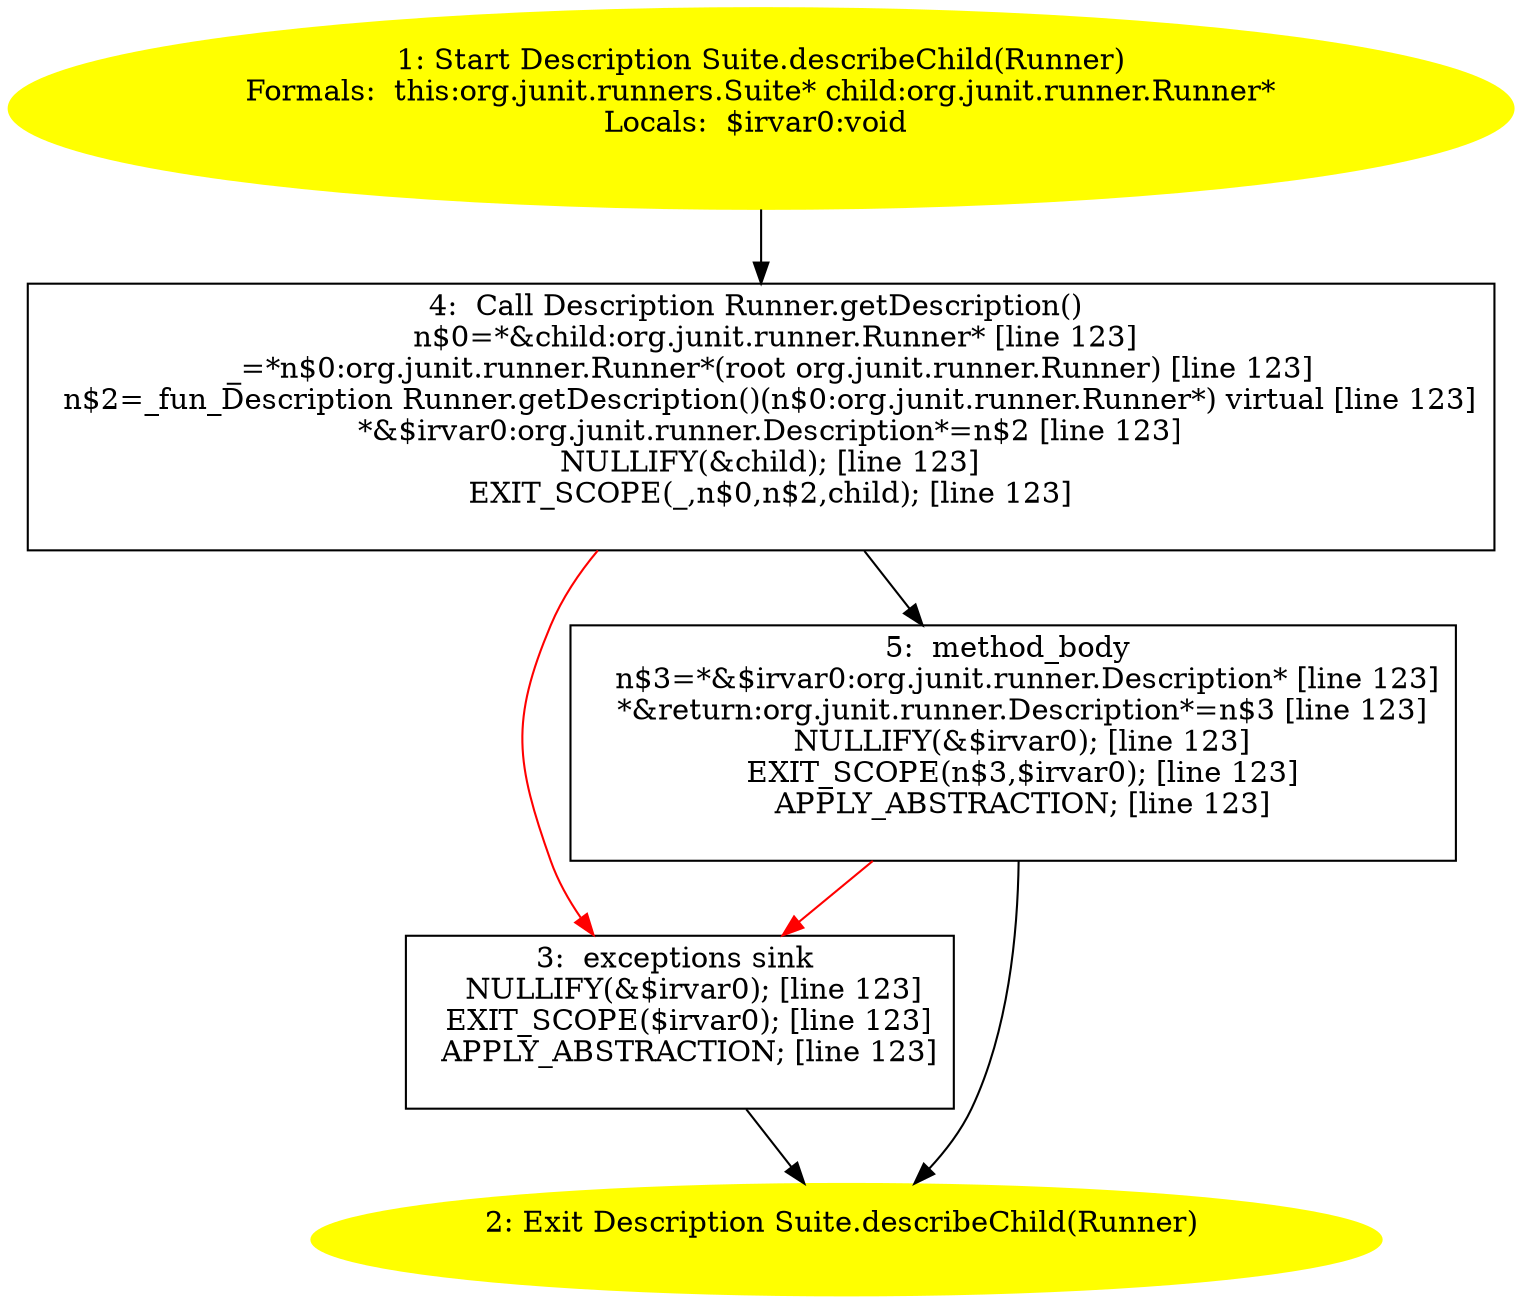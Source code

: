 /* @generated */
digraph cfg {
"org.junit.runners.Suite.describeChild(org.junit.runner.Runner):org.junit.runner.Description.fe8ae7443dd2b7352e09214f2451f258_1" [label="1: Start Description Suite.describeChild(Runner)\nFormals:  this:org.junit.runners.Suite* child:org.junit.runner.Runner*\nLocals:  $irvar0:void \n  " color=yellow style=filled]
	

	 "org.junit.runners.Suite.describeChild(org.junit.runner.Runner):org.junit.runner.Description.fe8ae7443dd2b7352e09214f2451f258_1" -> "org.junit.runners.Suite.describeChild(org.junit.runner.Runner):org.junit.runner.Description.fe8ae7443dd2b7352e09214f2451f258_4" ;
"org.junit.runners.Suite.describeChild(org.junit.runner.Runner):org.junit.runner.Description.fe8ae7443dd2b7352e09214f2451f258_2" [label="2: Exit Description Suite.describeChild(Runner) \n  " color=yellow style=filled]
	

"org.junit.runners.Suite.describeChild(org.junit.runner.Runner):org.junit.runner.Description.fe8ae7443dd2b7352e09214f2451f258_3" [label="3:  exceptions sink \n   NULLIFY(&$irvar0); [line 123]\n  EXIT_SCOPE($irvar0); [line 123]\n  APPLY_ABSTRACTION; [line 123]\n " shape="box"]
	

	 "org.junit.runners.Suite.describeChild(org.junit.runner.Runner):org.junit.runner.Description.fe8ae7443dd2b7352e09214f2451f258_3" -> "org.junit.runners.Suite.describeChild(org.junit.runner.Runner):org.junit.runner.Description.fe8ae7443dd2b7352e09214f2451f258_2" ;
"org.junit.runners.Suite.describeChild(org.junit.runner.Runner):org.junit.runner.Description.fe8ae7443dd2b7352e09214f2451f258_4" [label="4:  Call Description Runner.getDescription() \n   n$0=*&child:org.junit.runner.Runner* [line 123]\n  _=*n$0:org.junit.runner.Runner*(root org.junit.runner.Runner) [line 123]\n  n$2=_fun_Description Runner.getDescription()(n$0:org.junit.runner.Runner*) virtual [line 123]\n  *&$irvar0:org.junit.runner.Description*=n$2 [line 123]\n  NULLIFY(&child); [line 123]\n  EXIT_SCOPE(_,n$0,n$2,child); [line 123]\n " shape="box"]
	

	 "org.junit.runners.Suite.describeChild(org.junit.runner.Runner):org.junit.runner.Description.fe8ae7443dd2b7352e09214f2451f258_4" -> "org.junit.runners.Suite.describeChild(org.junit.runner.Runner):org.junit.runner.Description.fe8ae7443dd2b7352e09214f2451f258_5" ;
	 "org.junit.runners.Suite.describeChild(org.junit.runner.Runner):org.junit.runner.Description.fe8ae7443dd2b7352e09214f2451f258_4" -> "org.junit.runners.Suite.describeChild(org.junit.runner.Runner):org.junit.runner.Description.fe8ae7443dd2b7352e09214f2451f258_3" [color="red" ];
"org.junit.runners.Suite.describeChild(org.junit.runner.Runner):org.junit.runner.Description.fe8ae7443dd2b7352e09214f2451f258_5" [label="5:  method_body \n   n$3=*&$irvar0:org.junit.runner.Description* [line 123]\n  *&return:org.junit.runner.Description*=n$3 [line 123]\n  NULLIFY(&$irvar0); [line 123]\n  EXIT_SCOPE(n$3,$irvar0); [line 123]\n  APPLY_ABSTRACTION; [line 123]\n " shape="box"]
	

	 "org.junit.runners.Suite.describeChild(org.junit.runner.Runner):org.junit.runner.Description.fe8ae7443dd2b7352e09214f2451f258_5" -> "org.junit.runners.Suite.describeChild(org.junit.runner.Runner):org.junit.runner.Description.fe8ae7443dd2b7352e09214f2451f258_2" ;
	 "org.junit.runners.Suite.describeChild(org.junit.runner.Runner):org.junit.runner.Description.fe8ae7443dd2b7352e09214f2451f258_5" -> "org.junit.runners.Suite.describeChild(org.junit.runner.Runner):org.junit.runner.Description.fe8ae7443dd2b7352e09214f2451f258_3" [color="red" ];
}
